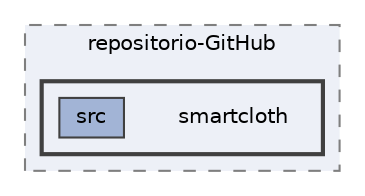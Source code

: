 digraph "/Users/irenecasares/Desktop/SmartCloth/repositorio-GitHub/smartcloth"
{
 // LATEX_PDF_SIZE
  bgcolor="transparent";
  edge [fontname=Helvetica,fontsize=10,labelfontname=Helvetica,labelfontsize=10];
  node [fontname=Helvetica,fontsize=10,shape=box,height=0.2,width=0.4];
  compound=true
  subgraph clusterdir_4a6d09f2386a5dbabc21a5318131f0be {
    graph [ bgcolor="#edf0f7", pencolor="grey50", label="repositorio-GitHub", fontname=Helvetica,fontsize=10 style="filled,dashed", URL="dir_4a6d09f2386a5dbabc21a5318131f0be.html",tooltip=""]
  subgraph clusterdir_6698f548fb04a8ac68707b69537ee06e {
    graph [ bgcolor="#edf0f7", pencolor="grey25", label="", fontname=Helvetica,fontsize=10 style="filled,bold", URL="dir_6698f548fb04a8ac68707b69537ee06e.html",tooltip=""]
    dir_6698f548fb04a8ac68707b69537ee06e [shape=plaintext, label="smartcloth"];
  dir_a2a37979c7997c91175022abb760c401 [label="src", fillcolor="#a2b4d6", color="grey25", style="filled", URL="dir_a2a37979c7997c91175022abb760c401.html",tooltip=""];
  }
  }
}
